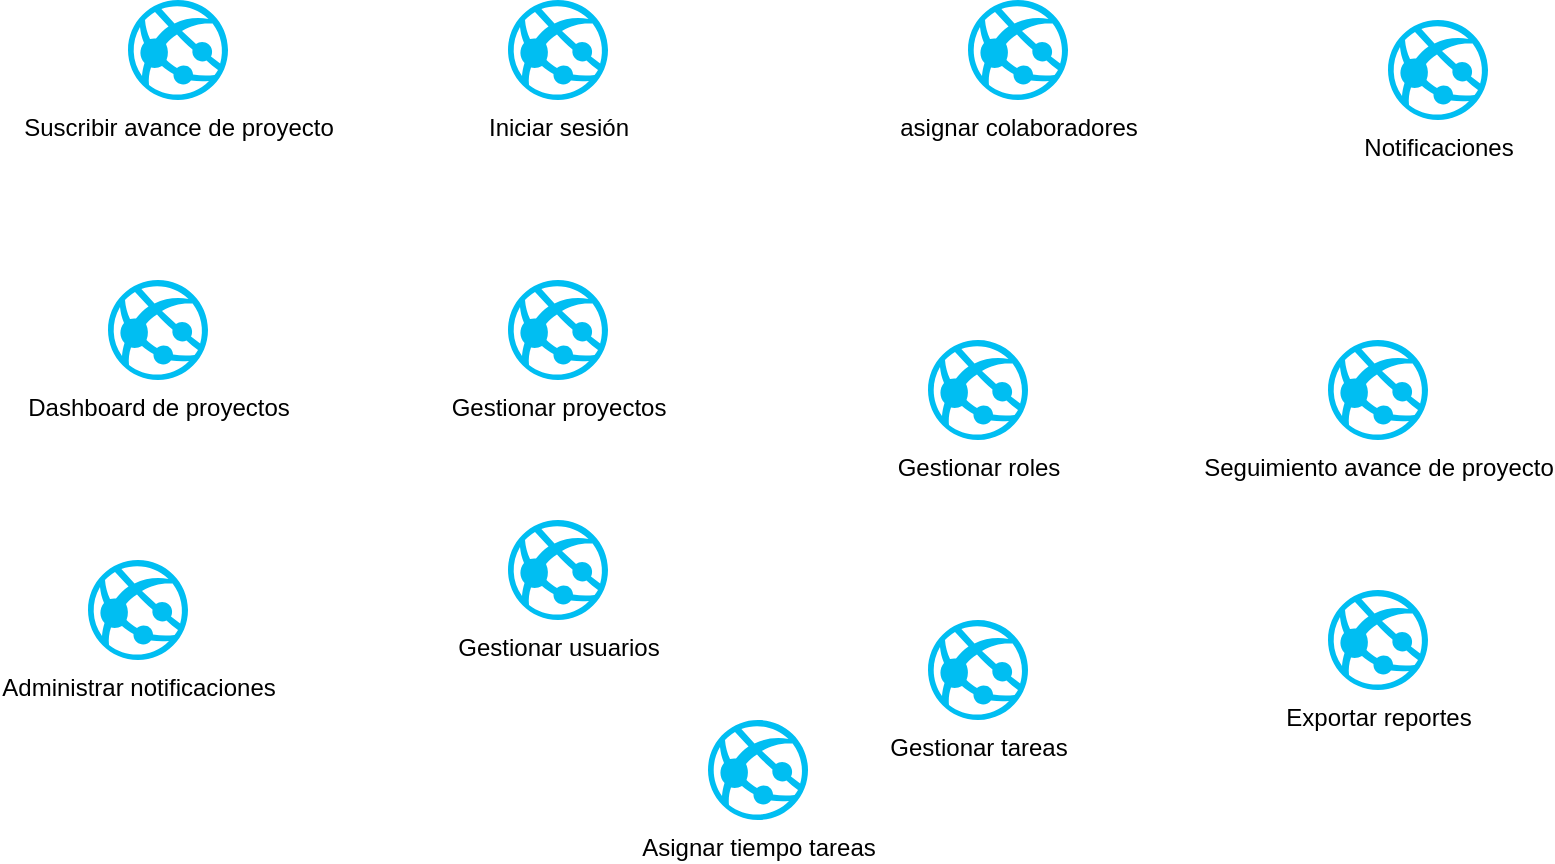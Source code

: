 <mxfile version="24.7.16">
  <diagram name="Page-1" id="5f0bae14-7c28-e335-631c-24af17079c00">
    <mxGraphModel dx="1980" dy="514" grid="1" gridSize="10" guides="1" tooltips="1" connect="1" arrows="1" fold="1" page="1" pageScale="1" pageWidth="1100" pageHeight="850" background="none" math="0" shadow="0">
      <root>
        <mxCell id="0" />
        <mxCell id="1" parent="0" />
        <mxCell id="ESEfGGq9zmV94k3aTrEM-2" value="Iniciar&amp;nbsp;&lt;span style=&quot;background-color: initial;&quot;&gt;sesión&lt;/span&gt;" style="verticalLabelPosition=bottom;html=1;verticalAlign=top;align=center;strokeColor=none;fillColor=#00BEF2;shape=mxgraph.azure.azure_website;pointerEvents=1;" vertex="1" parent="1">
          <mxGeometry x="240" y="80" width="50" height="50" as="geometry" />
        </mxCell>
        <mxCell id="ESEfGGq9zmV94k3aTrEM-3" value="Gestionar usuarios" style="verticalLabelPosition=bottom;html=1;verticalAlign=top;align=center;strokeColor=none;fillColor=#00BEF2;shape=mxgraph.azure.azure_website;pointerEvents=1;" vertex="1" parent="1">
          <mxGeometry x="240" y="340" width="50" height="50" as="geometry" />
        </mxCell>
        <mxCell id="ESEfGGq9zmV94k3aTrEM-4" value="Gestionar&lt;span style=&quot;background-color: initial;&quot;&gt;&amp;nbsp;proyectos&lt;/span&gt;" style="verticalLabelPosition=bottom;html=1;verticalAlign=top;align=center;strokeColor=none;fillColor=#00BEF2;shape=mxgraph.azure.azure_website;pointerEvents=1;" vertex="1" parent="1">
          <mxGeometry x="240" y="220" width="50" height="50" as="geometry" />
        </mxCell>
        <mxCell id="ESEfGGq9zmV94k3aTrEM-5" value="asignar colaboradores" style="verticalLabelPosition=bottom;html=1;verticalAlign=top;align=center;strokeColor=none;fillColor=#00BEF2;shape=mxgraph.azure.azure_website;pointerEvents=1;" vertex="1" parent="1">
          <mxGeometry x="470" y="80" width="50" height="50" as="geometry" />
        </mxCell>
        <mxCell id="ESEfGGq9zmV94k3aTrEM-7" value="Gestionar roles" style="verticalLabelPosition=bottom;html=1;verticalAlign=top;align=center;strokeColor=none;fillColor=#00BEF2;shape=mxgraph.azure.azure_website;pointerEvents=1;" vertex="1" parent="1">
          <mxGeometry x="450" y="250" width="50" height="50" as="geometry" />
        </mxCell>
        <mxCell id="ESEfGGq9zmV94k3aTrEM-8" value="Gestionar tareas" style="verticalLabelPosition=bottom;html=1;verticalAlign=top;align=center;strokeColor=none;fillColor=#00BEF2;shape=mxgraph.azure.azure_website;pointerEvents=1;" vertex="1" parent="1">
          <mxGeometry x="450" y="390" width="50" height="50" as="geometry" />
        </mxCell>
        <mxCell id="ESEfGGq9zmV94k3aTrEM-9" value="Notificaciones" style="verticalLabelPosition=bottom;html=1;verticalAlign=top;align=center;strokeColor=none;fillColor=#00BEF2;shape=mxgraph.azure.azure_website;pointerEvents=1;" vertex="1" parent="1">
          <mxGeometry x="680" y="90" width="50" height="50" as="geometry" />
        </mxCell>
        <mxCell id="ESEfGGq9zmV94k3aTrEM-10" value="Seguimiento avance de proyecto" style="verticalLabelPosition=bottom;html=1;verticalAlign=top;align=center;strokeColor=none;fillColor=#00BEF2;shape=mxgraph.azure.azure_website;pointerEvents=1;" vertex="1" parent="1">
          <mxGeometry x="650" y="250" width="50" height="50" as="geometry" />
        </mxCell>
        <mxCell id="ESEfGGq9zmV94k3aTrEM-11" value="Suscribir avance de proyecto" style="verticalLabelPosition=bottom;html=1;verticalAlign=top;align=center;strokeColor=none;fillColor=#00BEF2;shape=mxgraph.azure.azure_website;pointerEvents=1;" vertex="1" parent="1">
          <mxGeometry x="50" y="80" width="50" height="50" as="geometry" />
        </mxCell>
        <mxCell id="ESEfGGq9zmV94k3aTrEM-12" value="Dashboard de proyectos" style="verticalLabelPosition=bottom;html=1;verticalAlign=top;align=center;strokeColor=none;fillColor=#00BEF2;shape=mxgraph.azure.azure_website;pointerEvents=1;" vertex="1" parent="1">
          <mxGeometry x="40" y="220" width="50" height="50" as="geometry" />
        </mxCell>
        <mxCell id="ESEfGGq9zmV94k3aTrEM-13" value="Administrar notificaciones" style="verticalLabelPosition=bottom;html=1;verticalAlign=top;align=center;strokeColor=none;fillColor=#00BEF2;shape=mxgraph.azure.azure_website;pointerEvents=1;" vertex="1" parent="1">
          <mxGeometry x="30" y="360" width="50" height="50" as="geometry" />
        </mxCell>
        <mxCell id="ESEfGGq9zmV94k3aTrEM-14" value="Exportar reportes" style="verticalLabelPosition=bottom;html=1;verticalAlign=top;align=center;strokeColor=none;fillColor=#00BEF2;shape=mxgraph.azure.azure_website;pointerEvents=1;" vertex="1" parent="1">
          <mxGeometry x="650" y="375" width="50" height="50" as="geometry" />
        </mxCell>
        <mxCell id="ESEfGGq9zmV94k3aTrEM-15" value="Asignar tiempo tareas" style="verticalLabelPosition=bottom;html=1;verticalAlign=top;align=center;strokeColor=none;fillColor=#00BEF2;shape=mxgraph.azure.azure_website;pointerEvents=1;" vertex="1" parent="1">
          <mxGeometry x="340" y="440" width="50" height="50" as="geometry" />
        </mxCell>
      </root>
    </mxGraphModel>
  </diagram>
</mxfile>
